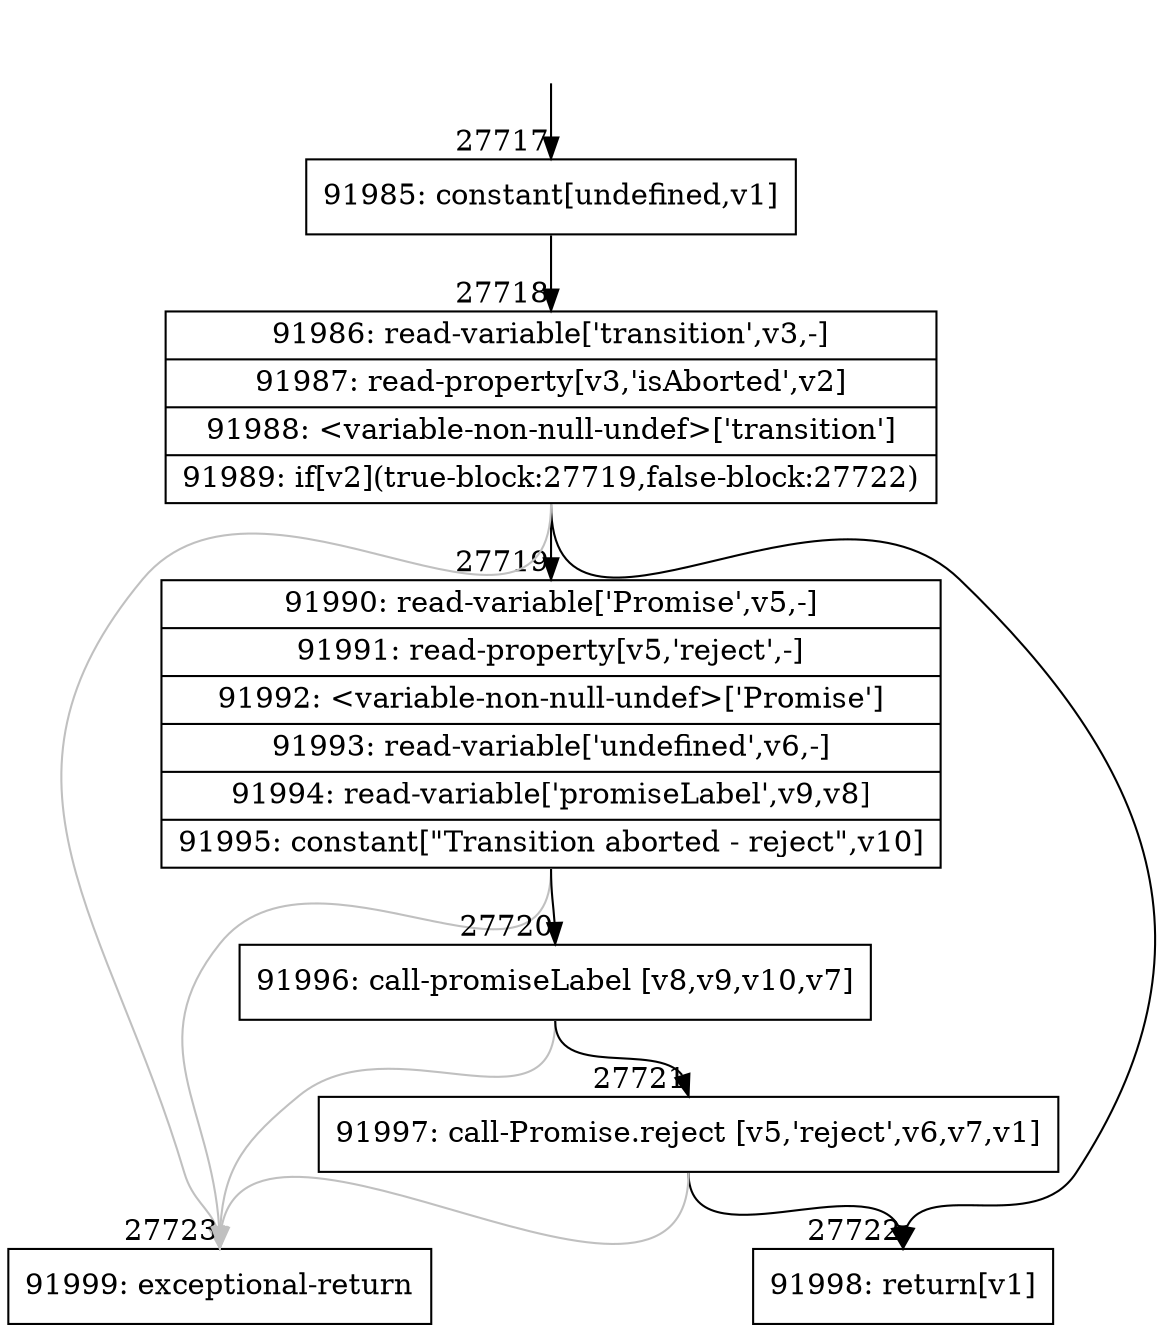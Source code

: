digraph {
rankdir="TD"
BB_entry2419[shape=none,label=""];
BB_entry2419 -> BB27717 [tailport=s, headport=n, headlabel="    27717"]
BB27717 [shape=record label="{91985: constant[undefined,v1]}" ] 
BB27717 -> BB27718 [tailport=s, headport=n, headlabel="      27718"]
BB27718 [shape=record label="{91986: read-variable['transition',v3,-]|91987: read-property[v3,'isAborted',v2]|91988: \<variable-non-null-undef\>['transition']|91989: if[v2](true-block:27719,false-block:27722)}" ] 
BB27718 -> BB27719 [tailport=s, headport=n, headlabel="      27719"]
BB27718 -> BB27722 [tailport=s, headport=n, headlabel="      27722"]
BB27718 -> BB27723 [tailport=s, headport=n, color=gray, headlabel="      27723"]
BB27719 [shape=record label="{91990: read-variable['Promise',v5,-]|91991: read-property[v5,'reject',-]|91992: \<variable-non-null-undef\>['Promise']|91993: read-variable['undefined',v6,-]|91994: read-variable['promiseLabel',v9,v8]|91995: constant[\"Transition aborted - reject\",v10]}" ] 
BB27719 -> BB27720 [tailport=s, headport=n, headlabel="      27720"]
BB27719 -> BB27723 [tailport=s, headport=n, color=gray]
BB27720 [shape=record label="{91996: call-promiseLabel [v8,v9,v10,v7]}" ] 
BB27720 -> BB27721 [tailport=s, headport=n, headlabel="      27721"]
BB27720 -> BB27723 [tailport=s, headport=n, color=gray]
BB27721 [shape=record label="{91997: call-Promise.reject [v5,'reject',v6,v7,v1]}" ] 
BB27721 -> BB27722 [tailport=s, headport=n]
BB27721 -> BB27723 [tailport=s, headport=n, color=gray]
BB27722 [shape=record label="{91998: return[v1]}" ] 
BB27723 [shape=record label="{91999: exceptional-return}" ] 
//#$~ 49768
}
